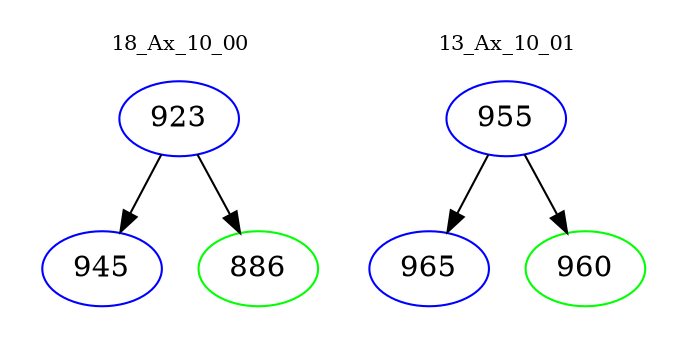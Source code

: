 digraph{
subgraph cluster_0 {
color = white
label = "18_Ax_10_00";
fontsize=10;
T0_923 [label="923", color="blue"]
T0_923 -> T0_945 [color="black"]
T0_945 [label="945", color="blue"]
T0_923 -> T0_886 [color="black"]
T0_886 [label="886", color="green"]
}
subgraph cluster_1 {
color = white
label = "13_Ax_10_01";
fontsize=10;
T1_955 [label="955", color="blue"]
T1_955 -> T1_965 [color="black"]
T1_965 [label="965", color="blue"]
T1_955 -> T1_960 [color="black"]
T1_960 [label="960", color="green"]
}
}
